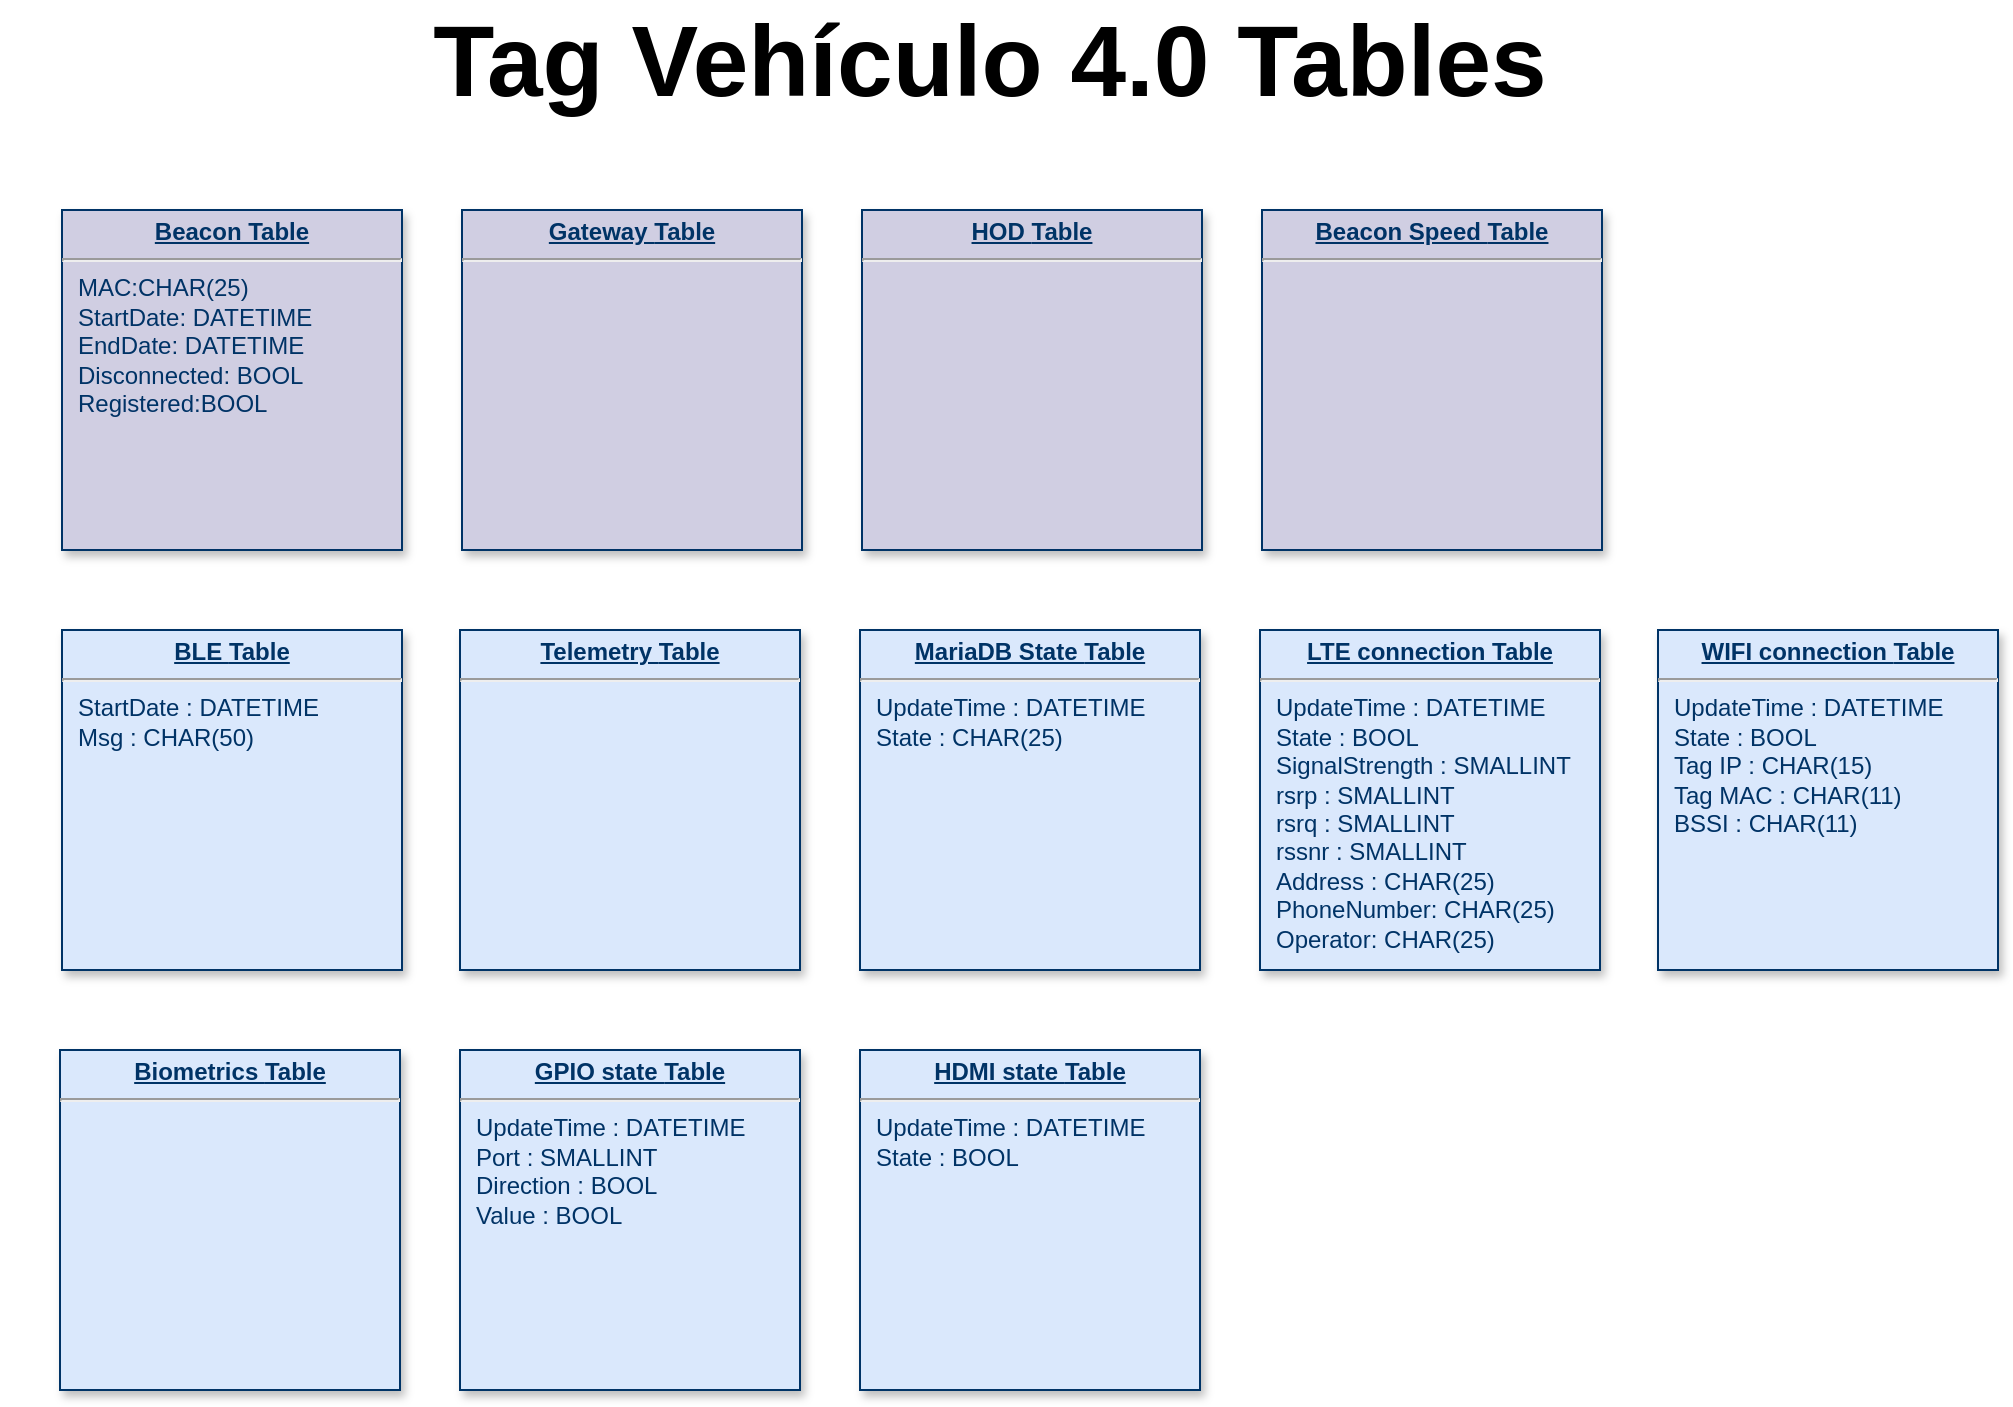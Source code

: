 <mxfile version="24.7.7">
  <diagram name="Page-1" id="efa7a0a1-bf9b-a30e-e6df-94a7791c09e9">
    <mxGraphModel dx="-62" dy="550" grid="1" gridSize="10" guides="1" tooltips="1" connect="1" arrows="1" fold="1" page="1" pageScale="1" pageWidth="1169" pageHeight="827" background="none" math="0" shadow="0">
      <root>
        <mxCell id="0" />
        <mxCell id="1" parent="0" />
        <mxCell id="35" value="&lt;p style=&quot;margin: 0px; margin-top: 4px; text-align: center; text-decoration: underline;&quot;&gt;&lt;b&gt;BLE&amp;nbsp;&lt;/b&gt;&lt;b style=&quot;background-color: initial;&quot;&gt;Table&lt;/b&gt;&lt;/p&gt;&lt;hr&gt;&lt;p style=&quot;margin: 0px; margin-left: 8px;&quot;&gt;StartDate : DATETIME&lt;/p&gt;&lt;p style=&quot;margin: 0px; margin-left: 8px;&quot;&gt;Msg : CHAR(50)&lt;/p&gt;" style="verticalAlign=top;align=left;overflow=fill;fontSize=12;fontFamily=Helvetica;html=1;strokeColor=#003366;shadow=1;fillColor=#DAE8FC;fontColor=#003366" parent="1" vertex="1">
          <mxGeometry x="1311" y="378" width="170" height="170" as="geometry" />
        </mxCell>
        <mxCell id="i4oSQRnACETnBW8MNj1o-115" value="&lt;p style=&quot;margin: 0px; margin-top: 4px; text-align: center; text-decoration: underline;&quot;&gt;&lt;b&gt;Beacon Table&lt;/b&gt;&lt;/p&gt;&lt;hr&gt;&lt;p style=&quot;margin: 0px; margin-left: 8px;&quot;&gt;MAC:CHAR(25)&lt;/p&gt;&lt;p style=&quot;margin: 0px; margin-left: 8px;&quot;&gt;StartDate: DATETIME&lt;/p&gt;&lt;p style=&quot;margin: 0px; margin-left: 8px;&quot;&gt;EndDate: DATETIME&lt;/p&gt;&lt;p style=&quot;margin: 0px; margin-left: 8px;&quot;&gt;Disconnected: BOOL&lt;/p&gt;&lt;p style=&quot;margin: 0px; margin-left: 8px;&quot;&gt;Registered:BOOL&lt;/p&gt;" style="verticalAlign=top;align=left;overflow=fill;fontSize=12;fontFamily=Helvetica;html=1;strokeColor=#003366;shadow=1;fillColor=#D0CEE2;fontColor=#003366" parent="1" vertex="1">
          <mxGeometry x="1311" y="168" width="170" height="170" as="geometry" />
        </mxCell>
        <mxCell id="i4oSQRnACETnBW8MNj1o-117" value="&lt;p style=&quot;margin: 0px; margin-top: 4px; text-align: center; text-decoration: underline;&quot;&gt;&lt;b&gt;Gateway&amp;nbsp;&lt;/b&gt;&lt;b style=&quot;background-color: initial;&quot;&gt;Table&lt;/b&gt;&lt;/p&gt;&lt;hr&gt;&lt;p style=&quot;margin: 0px; margin-left: 8px;&quot;&gt;&lt;br&gt;&lt;/p&gt;" style="verticalAlign=top;align=left;overflow=fill;fontSize=12;fontFamily=Helvetica;html=1;strokeColor=#003366;shadow=1;fillColor=#D0CEE2;fontColor=#003366" parent="1" vertex="1">
          <mxGeometry x="1511" y="168" width="170" height="170" as="geometry" />
        </mxCell>
        <mxCell id="i4oSQRnACETnBW8MNj1o-118" value="&lt;p style=&quot;margin: 0px; margin-top: 4px; text-align: center; text-decoration: underline;&quot;&gt;&lt;b&gt;HOD&amp;nbsp;&lt;/b&gt;&lt;b style=&quot;background-color: initial;&quot;&gt;Table&lt;/b&gt;&lt;/p&gt;&lt;hr&gt;&lt;p style=&quot;margin: 0px; margin-left: 8px;&quot;&gt;&lt;br&gt;&lt;/p&gt;" style="verticalAlign=top;align=left;overflow=fill;fontSize=12;fontFamily=Helvetica;html=1;strokeColor=#003366;shadow=1;fillColor=#D0CEE2;fontColor=#003366" parent="1" vertex="1">
          <mxGeometry x="1711" y="168" width="170" height="170" as="geometry" />
        </mxCell>
        <mxCell id="i4oSQRnACETnBW8MNj1o-119" value="&lt;p style=&quot;margin: 0px; margin-top: 4px; text-align: center; text-decoration: underline;&quot;&gt;&lt;b&gt;Beacon Speed&amp;nbsp;&lt;/b&gt;&lt;b style=&quot;background-color: initial;&quot;&gt;Table&lt;/b&gt;&lt;/p&gt;&lt;hr&gt;&lt;p style=&quot;margin: 0px; margin-left: 8px;&quot;&gt;&lt;br&gt;&lt;/p&gt;" style="verticalAlign=top;align=left;overflow=fill;fontSize=12;fontFamily=Helvetica;html=1;strokeColor=#003366;shadow=1;fillColor=#D0CEE2;fontColor=#003366" parent="1" vertex="1">
          <mxGeometry x="1911" y="168" width="170" height="170" as="geometry" />
        </mxCell>
        <mxCell id="i4oSQRnACETnBW8MNj1o-122" value="&lt;p style=&quot;margin: 0px; margin-top: 4px; text-align: center; text-decoration: underline;&quot;&gt;&lt;b&gt;GPIO state&amp;nbsp;&lt;/b&gt;&lt;b style=&quot;background-color: initial;&quot;&gt;Table&lt;/b&gt;&lt;/p&gt;&lt;hr&gt;&lt;p style=&quot;margin: 0px; margin-left: 8px;&quot;&gt;UpdateTime : DATETIME&lt;br&gt;&lt;/p&gt;&lt;p style=&quot;margin: 0px; margin-left: 8px;&quot;&gt;Port : SMALLINT&lt;/p&gt;&lt;p style=&quot;margin: 0px; margin-left: 8px;&quot;&gt;Direction : BOOL&lt;/p&gt;&lt;p style=&quot;margin: 0px; margin-left: 8px;&quot;&gt;Value : BOOL&lt;/p&gt;" style="verticalAlign=top;align=left;overflow=fill;fontSize=12;fontFamily=Helvetica;html=1;strokeColor=#003366;shadow=1;fillColor=#DAE8FC;fontColor=#003366" parent="1" vertex="1">
          <mxGeometry x="1510" y="588" width="170" height="170" as="geometry" />
        </mxCell>
        <mxCell id="i4oSQRnACETnBW8MNj1o-123" value="&lt;p style=&quot;margin: 0px; margin-top: 4px; text-align: center; text-decoration: underline;&quot;&gt;&lt;b&gt;HDMI state&amp;nbsp;&lt;/b&gt;&lt;b style=&quot;background-color: initial;&quot;&gt;Table&lt;/b&gt;&lt;/p&gt;&lt;hr&gt;&lt;p style=&quot;margin: 0px 0px 0px 8px;&quot;&gt;UpdateTime : DATETIME&lt;/p&gt;&lt;p style=&quot;margin: 0px 0px 0px 8px;&quot;&gt;State : BOOL&lt;/p&gt;&lt;p style=&quot;margin: 0px 0px 0px 8px;&quot;&gt;&lt;br&gt;&lt;/p&gt;" style="verticalAlign=top;align=left;overflow=fill;fontSize=12;fontFamily=Helvetica;html=1;strokeColor=#003366;shadow=1;fillColor=#DAE8FC;fontColor=#003366" parent="1" vertex="1">
          <mxGeometry x="1710" y="588" width="170" height="170" as="geometry" />
        </mxCell>
        <mxCell id="i4oSQRnACETnBW8MNj1o-124" value="&lt;p style=&quot;margin: 0px; margin-top: 4px; text-align: center; text-decoration: underline;&quot;&gt;&lt;b&gt;Telemetry&amp;nbsp;&lt;/b&gt;&lt;b style=&quot;background-color: initial;&quot;&gt;Table&lt;/b&gt;&lt;/p&gt;&lt;hr&gt;&lt;p style=&quot;margin: 0px; margin-left: 8px;&quot;&gt;&lt;br&gt;&lt;/p&gt;" style="verticalAlign=top;align=left;overflow=fill;fontSize=12;fontFamily=Helvetica;html=1;strokeColor=#003366;shadow=1;fillColor=#DAE8FC;fontColor=#003366" parent="1" vertex="1">
          <mxGeometry x="1510" y="378" width="170" height="170" as="geometry" />
        </mxCell>
        <mxCell id="i4oSQRnACETnBW8MNj1o-125" value="&lt;p style=&quot;margin: 0px; margin-top: 4px; text-align: center; text-decoration: underline;&quot;&gt;&lt;b&gt;LTE connection&amp;nbsp;&lt;/b&gt;&lt;b style=&quot;background-color: initial;&quot;&gt;Table&lt;/b&gt;&lt;/p&gt;&lt;hr&gt;&lt;p style=&quot;margin: 0px; margin-left: 8px;&quot;&gt;UpdateTime : DATETIME&lt;br&gt;&lt;/p&gt;&lt;p style=&quot;margin: 0px; margin-left: 8px;&quot;&gt;State : BOOL&lt;/p&gt;&lt;p style=&quot;margin: 0px; margin-left: 8px;&quot;&gt;SignalStrength : SMALLINT&lt;/p&gt;&lt;p style=&quot;margin: 0px; margin-left: 8px;&quot;&gt;rsrp : SMALLINT&lt;/p&gt;&lt;p style=&quot;margin: 0px; margin-left: 8px;&quot;&gt;rsrq : SMALLINT&lt;/p&gt;&lt;p style=&quot;margin: 0px; margin-left: 8px;&quot;&gt;rssnr : SMALLINT&lt;/p&gt;&lt;p style=&quot;margin: 0px; margin-left: 8px;&quot;&gt;Address : CHAR(25)&amp;nbsp;&lt;/p&gt;&lt;p style=&quot;margin: 0px; margin-left: 8px;&quot;&gt;PhoneNumber: CHAR(25)&lt;/p&gt;&lt;p style=&quot;margin: 0px; margin-left: 8px;&quot;&gt;Operator: CHAR(25)&lt;/p&gt;" style="verticalAlign=top;align=left;overflow=fill;fontSize=12;fontFamily=Helvetica;html=1;strokeColor=#003366;shadow=1;fillColor=#DAE8FC;fontColor=#003366" parent="1" vertex="1">
          <mxGeometry x="1910" y="378" width="170" height="170" as="geometry" />
        </mxCell>
        <mxCell id="i4oSQRnACETnBW8MNj1o-126" value="&lt;p style=&quot;margin: 0px; margin-top: 4px; text-align: center; text-decoration: underline;&quot;&gt;&lt;b&gt;Biometrics&amp;nbsp;&lt;/b&gt;&lt;b style=&quot;background-color: initial;&quot;&gt;Table&lt;/b&gt;&lt;/p&gt;&lt;hr&gt;&lt;p style=&quot;margin: 0px; margin-left: 8px;&quot;&gt;&lt;br&gt;&lt;/p&gt;" style="verticalAlign=top;align=left;overflow=fill;fontSize=12;fontFamily=Helvetica;html=1;strokeColor=#003366;shadow=1;fillColor=#DAE8FC;fontColor=#003366" parent="1" vertex="1">
          <mxGeometry x="1310" y="588" width="170" height="170" as="geometry" />
        </mxCell>
        <mxCell id="i4oSQRnACETnBW8MNj1o-127" value="&lt;p style=&quot;margin: 0px; margin-top: 4px; text-align: center; text-decoration: underline;&quot;&gt;&lt;b&gt;MariaDB State&amp;nbsp;&lt;/b&gt;&lt;b style=&quot;background-color: initial;&quot;&gt;Table&lt;/b&gt;&lt;/p&gt;&lt;hr&gt;&lt;p style=&quot;margin: 0px 0px 0px 8px;&quot;&gt;UpdateTime : DATETIME&lt;/p&gt;&lt;p style=&quot;margin: 0px 0px 0px 8px;&quot;&gt;State : CHAR(25)&lt;/p&gt;&lt;p style=&quot;margin: 0px 0px 0px 8px;&quot;&gt;&lt;br&gt;&lt;/p&gt;" style="verticalAlign=top;align=left;overflow=fill;fontSize=12;fontFamily=Helvetica;html=1;strokeColor=#003366;shadow=1;fillColor=#DAE8FC;fontColor=#003366" parent="1" vertex="1">
          <mxGeometry x="1710" y="378" width="170" height="170" as="geometry" />
        </mxCell>
        <mxCell id="i4oSQRnACETnBW8MNj1o-128" value="&lt;p style=&quot;margin: 0px; margin-top: 4px; text-align: center; text-decoration: underline;&quot;&gt;&lt;b&gt;WIFI connection&amp;nbsp;&lt;/b&gt;&lt;b style=&quot;background-color: initial;&quot;&gt;Table&lt;/b&gt;&lt;/p&gt;&lt;hr&gt;&lt;p style=&quot;margin: 0px; margin-left: 8px;&quot;&gt;UpdateTime : DATETIME&lt;/p&gt;&lt;p style=&quot;margin: 0px; margin-left: 8px;&quot;&gt;State : BOOL&lt;/p&gt;&lt;p style=&quot;margin: 0px; margin-left: 8px;&quot;&gt;Tag IP :&amp;nbsp;&lt;span style=&quot;background-color: initial;&quot;&gt;CHAR(15)&lt;/span&gt;&lt;/p&gt;&lt;p style=&quot;margin: 0px; margin-left: 8px;&quot;&gt;Tag MAC : CHAR(11)&lt;/p&gt;&lt;p style=&quot;margin: 0px; margin-left: 8px;&quot;&gt;BSSI : CHAR(11)&lt;/p&gt;&lt;p style=&quot;margin: 0px; margin-left: 8px;&quot;&gt;&lt;br&gt;&lt;/p&gt;" style="verticalAlign=top;align=left;overflow=fill;fontSize=12;fontFamily=Helvetica;html=1;strokeColor=#003366;shadow=1;fillColor=#DAE8FC;fontColor=#003366" parent="1" vertex="1">
          <mxGeometry x="2109" y="378" width="170" height="170" as="geometry" />
        </mxCell>
        <mxCell id="i4oSQRnACETnBW8MNj1o-130" value="Tag Vehículo 4.0 Tables" style="text;html=1;align=center;verticalAlign=middle;whiteSpace=wrap;rounded=0;fontSize=50;fontStyle=1" parent="1" vertex="1">
          <mxGeometry x="1280" y="68" width="990" height="50" as="geometry" />
        </mxCell>
      </root>
    </mxGraphModel>
  </diagram>
</mxfile>
